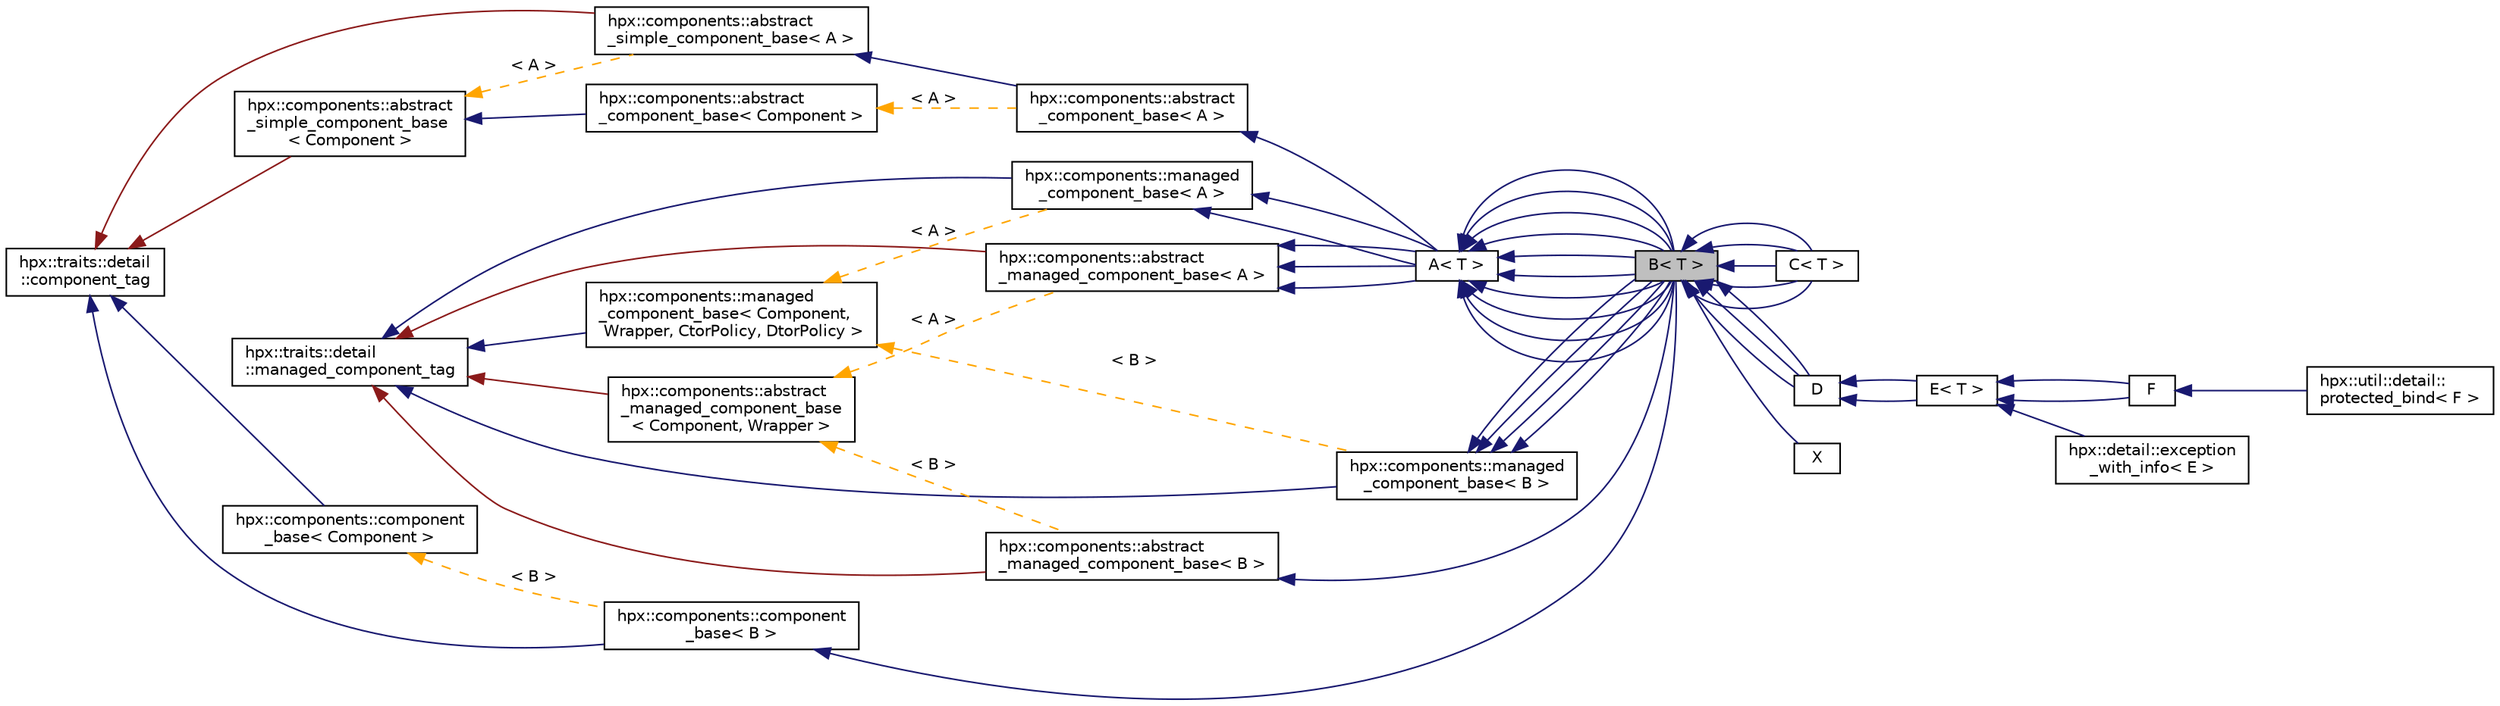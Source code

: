 digraph "B&lt; T &gt;"
{
  edge [fontname="Helvetica",fontsize="10",labelfontname="Helvetica",labelfontsize="10"];
  node [fontname="Helvetica",fontsize="10",shape=record];
  rankdir="LR";
  Node0 [label="B\< T \>",height=0.2,width=0.4,color="black", fillcolor="grey75", style="filled", fontcolor="black"];
  Node1 -> Node0 [dir="back",color="midnightblue",fontsize="10",style="solid",fontname="Helvetica"];
  Node1 [label="A\< T \>",height=0.2,width=0.4,color="black", fillcolor="white", style="filled",URL="$d7/da0/struct_a.html"];
  Node2 -> Node1 [dir="back",color="midnightblue",fontsize="10",style="solid",fontname="Helvetica"];
  Node2 [label="hpx::components::managed\l_component_base\< A \>",height=0.2,width=0.4,color="black", fillcolor="white", style="filled",URL="$d1/d7b/classhpx_1_1components_1_1managed__component__base.html"];
  Node3 -> Node2 [dir="back",color="midnightblue",fontsize="10",style="solid",fontname="Helvetica"];
  Node3 [label="hpx::traits::detail\l::managed_component_tag",height=0.2,width=0.4,color="black", fillcolor="white", style="filled",URL="$df/d31/structhpx_1_1traits_1_1detail_1_1managed__component__tag.html"];
  Node4 -> Node2 [dir="back",color="orange",fontsize="10",style="dashed",label=" \< A \>" ,fontname="Helvetica"];
  Node4 [label="hpx::components::managed\l_component_base\< Component,\l Wrapper, CtorPolicy, DtorPolicy \>",height=0.2,width=0.4,color="black", fillcolor="white", style="filled",URL="$d1/d7b/classhpx_1_1components_1_1managed__component__base.html"];
  Node3 -> Node4 [dir="back",color="midnightblue",fontsize="10",style="solid",fontname="Helvetica"];
  Node5 -> Node1 [dir="back",color="midnightblue",fontsize="10",style="solid",fontname="Helvetica"];
  Node5 [label="hpx::components::abstract\l_managed_component_base\< A \>",height=0.2,width=0.4,color="black", fillcolor="white", style="filled",URL="$df/d83/classhpx_1_1components_1_1abstract__managed__component__base.html"];
  Node3 -> Node5 [dir="back",color="firebrick4",fontsize="10",style="solid",fontname="Helvetica"];
  Node6 -> Node5 [dir="back",color="orange",fontsize="10",style="dashed",label=" \< A \>" ,fontname="Helvetica"];
  Node6 [label="hpx::components::abstract\l_managed_component_base\l\< Component, Wrapper \>",height=0.2,width=0.4,color="black", fillcolor="white", style="filled",URL="$df/d83/classhpx_1_1components_1_1abstract__managed__component__base.html"];
  Node3 -> Node6 [dir="back",color="firebrick4",fontsize="10",style="solid",fontname="Helvetica"];
  Node5 -> Node1 [dir="back",color="midnightblue",fontsize="10",style="solid",fontname="Helvetica"];
  Node2 -> Node1 [dir="back",color="midnightblue",fontsize="10",style="solid",fontname="Helvetica"];
  Node5 -> Node1 [dir="back",color="midnightblue",fontsize="10",style="solid",fontname="Helvetica"];
  Node7 -> Node1 [dir="back",color="midnightblue",fontsize="10",style="solid",fontname="Helvetica"];
  Node7 [label="hpx::components::abstract\l_component_base\< A \>",height=0.2,width=0.4,color="black", fillcolor="white", style="filled",URL="$d4/df7/classhpx_1_1components_1_1abstract__component__base.html"];
  Node8 -> Node7 [dir="back",color="midnightblue",fontsize="10",style="solid",fontname="Helvetica"];
  Node8 [label="hpx::components::abstract\l_simple_component_base\< A \>",height=0.2,width=0.4,color="black", fillcolor="white", style="filled",URL="$d0/dd3/classhpx_1_1components_1_1abstract__simple__component__base.html"];
  Node9 -> Node8 [dir="back",color="firebrick4",fontsize="10",style="solid",fontname="Helvetica"];
  Node9 [label="hpx::traits::detail\l::component_tag",height=0.2,width=0.4,color="black", fillcolor="white", style="filled",URL="$d8/d79/structhpx_1_1traits_1_1detail_1_1component__tag.html"];
  Node10 -> Node8 [dir="back",color="orange",fontsize="10",style="dashed",label=" \< A \>" ,fontname="Helvetica"];
  Node10 [label="hpx::components::abstract\l_simple_component_base\l\< Component \>",height=0.2,width=0.4,color="black", fillcolor="white", style="filled",URL="$d0/dd3/classhpx_1_1components_1_1abstract__simple__component__base.html"];
  Node9 -> Node10 [dir="back",color="firebrick4",fontsize="10",style="solid",fontname="Helvetica"];
  Node11 -> Node7 [dir="back",color="orange",fontsize="10",style="dashed",label=" \< A \>" ,fontname="Helvetica"];
  Node11 [label="hpx::components::abstract\l_component_base\< Component \>",height=0.2,width=0.4,color="black", fillcolor="white", style="filled",URL="$d4/df7/classhpx_1_1components_1_1abstract__component__base.html"];
  Node10 -> Node11 [dir="back",color="midnightblue",fontsize="10",style="solid",fontname="Helvetica"];
  Node1 -> Node0 [dir="back",color="midnightblue",fontsize="10",style="solid",fontname="Helvetica"];
  Node1 -> Node0 [dir="back",color="midnightblue",fontsize="10",style="solid",fontname="Helvetica"];
  Node1 -> Node0 [dir="back",color="midnightblue",fontsize="10",style="solid",fontname="Helvetica"];
  Node1 -> Node0 [dir="back",color="midnightblue",fontsize="10",style="solid",fontname="Helvetica"];
  Node12 -> Node0 [dir="back",color="midnightblue",fontsize="10",style="solid",fontname="Helvetica"];
  Node12 [label="hpx::components::managed\l_component_base\< B \>",height=0.2,width=0.4,color="black", fillcolor="white", style="filled",URL="$d1/d7b/classhpx_1_1components_1_1managed__component__base.html"];
  Node3 -> Node12 [dir="back",color="midnightblue",fontsize="10",style="solid",fontname="Helvetica"];
  Node4 -> Node12 [dir="back",color="orange",fontsize="10",style="dashed",label=" \< B \>" ,fontname="Helvetica"];
  Node1 -> Node0 [dir="back",color="midnightblue",fontsize="10",style="solid",fontname="Helvetica"];
  Node13 -> Node0 [dir="back",color="midnightblue",fontsize="10",style="solid",fontname="Helvetica"];
  Node13 [label="hpx::components::abstract\l_managed_component_base\< B \>",height=0.2,width=0.4,color="black", fillcolor="white", style="filled",URL="$df/d83/classhpx_1_1components_1_1abstract__managed__component__base.html"];
  Node3 -> Node13 [dir="back",color="firebrick4",fontsize="10",style="solid",fontname="Helvetica"];
  Node6 -> Node13 [dir="back",color="orange",fontsize="10",style="dashed",label=" \< B \>" ,fontname="Helvetica"];
  Node1 -> Node0 [dir="back",color="midnightblue",fontsize="10",style="solid",fontname="Helvetica"];
  Node12 -> Node0 [dir="back",color="midnightblue",fontsize="10",style="solid",fontname="Helvetica"];
  Node1 -> Node0 [dir="back",color="midnightblue",fontsize="10",style="solid",fontname="Helvetica"];
  Node12 -> Node0 [dir="back",color="midnightblue",fontsize="10",style="solid",fontname="Helvetica"];
  Node1 -> Node0 [dir="back",color="midnightblue",fontsize="10",style="solid",fontname="Helvetica"];
  Node12 -> Node0 [dir="back",color="midnightblue",fontsize="10",style="solid",fontname="Helvetica"];
  Node1 -> Node0 [dir="back",color="midnightblue",fontsize="10",style="solid",fontname="Helvetica"];
  Node14 -> Node0 [dir="back",color="midnightblue",fontsize="10",style="solid",fontname="Helvetica"];
  Node14 [label="hpx::components::component\l_base\< B \>",height=0.2,width=0.4,color="black", fillcolor="white", style="filled",URL="$d2/de6/classhpx_1_1components_1_1component__base.html"];
  Node9 -> Node14 [dir="back",color="midnightblue",fontsize="10",style="solid",fontname="Helvetica"];
  Node15 -> Node14 [dir="back",color="orange",fontsize="10",style="dashed",label=" \< B \>" ,fontname="Helvetica"];
  Node15 [label="hpx::components::component\l_base\< Component \>",height=0.2,width=0.4,color="black", fillcolor="white", style="filled",URL="$d2/de6/classhpx_1_1components_1_1component__base.html"];
  Node9 -> Node15 [dir="back",color="midnightblue",fontsize="10",style="solid",fontname="Helvetica"];
  Node0 -> Node16 [dir="back",color="midnightblue",fontsize="10",style="solid",fontname="Helvetica"];
  Node16 [label="C\< T \>",height=0.2,width=0.4,color="black", fillcolor="white", style="filled",URL="$df/d3b/struct_c.html"];
  Node0 -> Node16 [dir="back",color="midnightblue",fontsize="10",style="solid",fontname="Helvetica"];
  Node0 -> Node16 [dir="back",color="midnightblue",fontsize="10",style="solid",fontname="Helvetica"];
  Node0 -> Node16 [dir="back",color="midnightblue",fontsize="10",style="solid",fontname="Helvetica"];
  Node0 -> Node16 [dir="back",color="midnightblue",fontsize="10",style="solid",fontname="Helvetica"];
  Node0 -> Node17 [dir="back",color="midnightblue",fontsize="10",style="solid",fontname="Helvetica"];
  Node17 [label="D",height=0.2,width=0.4,color="black", fillcolor="white", style="filled",URL="$de/d8b/struct_d.html"];
  Node17 -> Node18 [dir="back",color="midnightblue",fontsize="10",style="solid",fontname="Helvetica"];
  Node18 [label="E\< T \>",height=0.2,width=0.4,color="black", fillcolor="white", style="filled",URL="$dd/dd3/struct_e.html"];
  Node18 -> Node19 [dir="back",color="midnightblue",fontsize="10",style="solid",fontname="Helvetica"];
  Node19 [label="F",height=0.2,width=0.4,color="black", fillcolor="white", style="filled",URL="$d8/dd8/class_f.html"];
  Node19 -> Node20 [dir="back",color="midnightblue",fontsize="10",style="solid",fontname="Helvetica"];
  Node20 [label="hpx::util::detail::\lprotected_bind\< F \>",height=0.2,width=0.4,color="black", fillcolor="white", style="filled",URL="$d1/d3e/classhpx_1_1util_1_1detail_1_1protected__bind.html"];
  Node18 -> Node19 [dir="back",color="midnightblue",fontsize="10",style="solid",fontname="Helvetica"];
  Node18 -> Node21 [dir="back",color="midnightblue",fontsize="10",style="solid",fontname="Helvetica"];
  Node21 [label="hpx::detail::exception\l_with_info\< E \>",height=0.2,width=0.4,color="black", fillcolor="white", style="filled",URL="$d9/da3/structhpx_1_1detail_1_1exception__with__info.html"];
  Node17 -> Node18 [dir="back",color="midnightblue",fontsize="10",style="solid",fontname="Helvetica"];
  Node0 -> Node17 [dir="back",color="midnightblue",fontsize="10",style="solid",fontname="Helvetica"];
  Node0 -> Node17 [dir="back",color="midnightblue",fontsize="10",style="solid",fontname="Helvetica"];
  Node0 -> Node22 [dir="back",color="midnightblue",fontsize="10",style="solid",fontname="Helvetica"];
  Node22 [label="X",height=0.2,width=0.4,color="black", fillcolor="white", style="filled",URL="$d9/d80/struct_x.html"];
}
